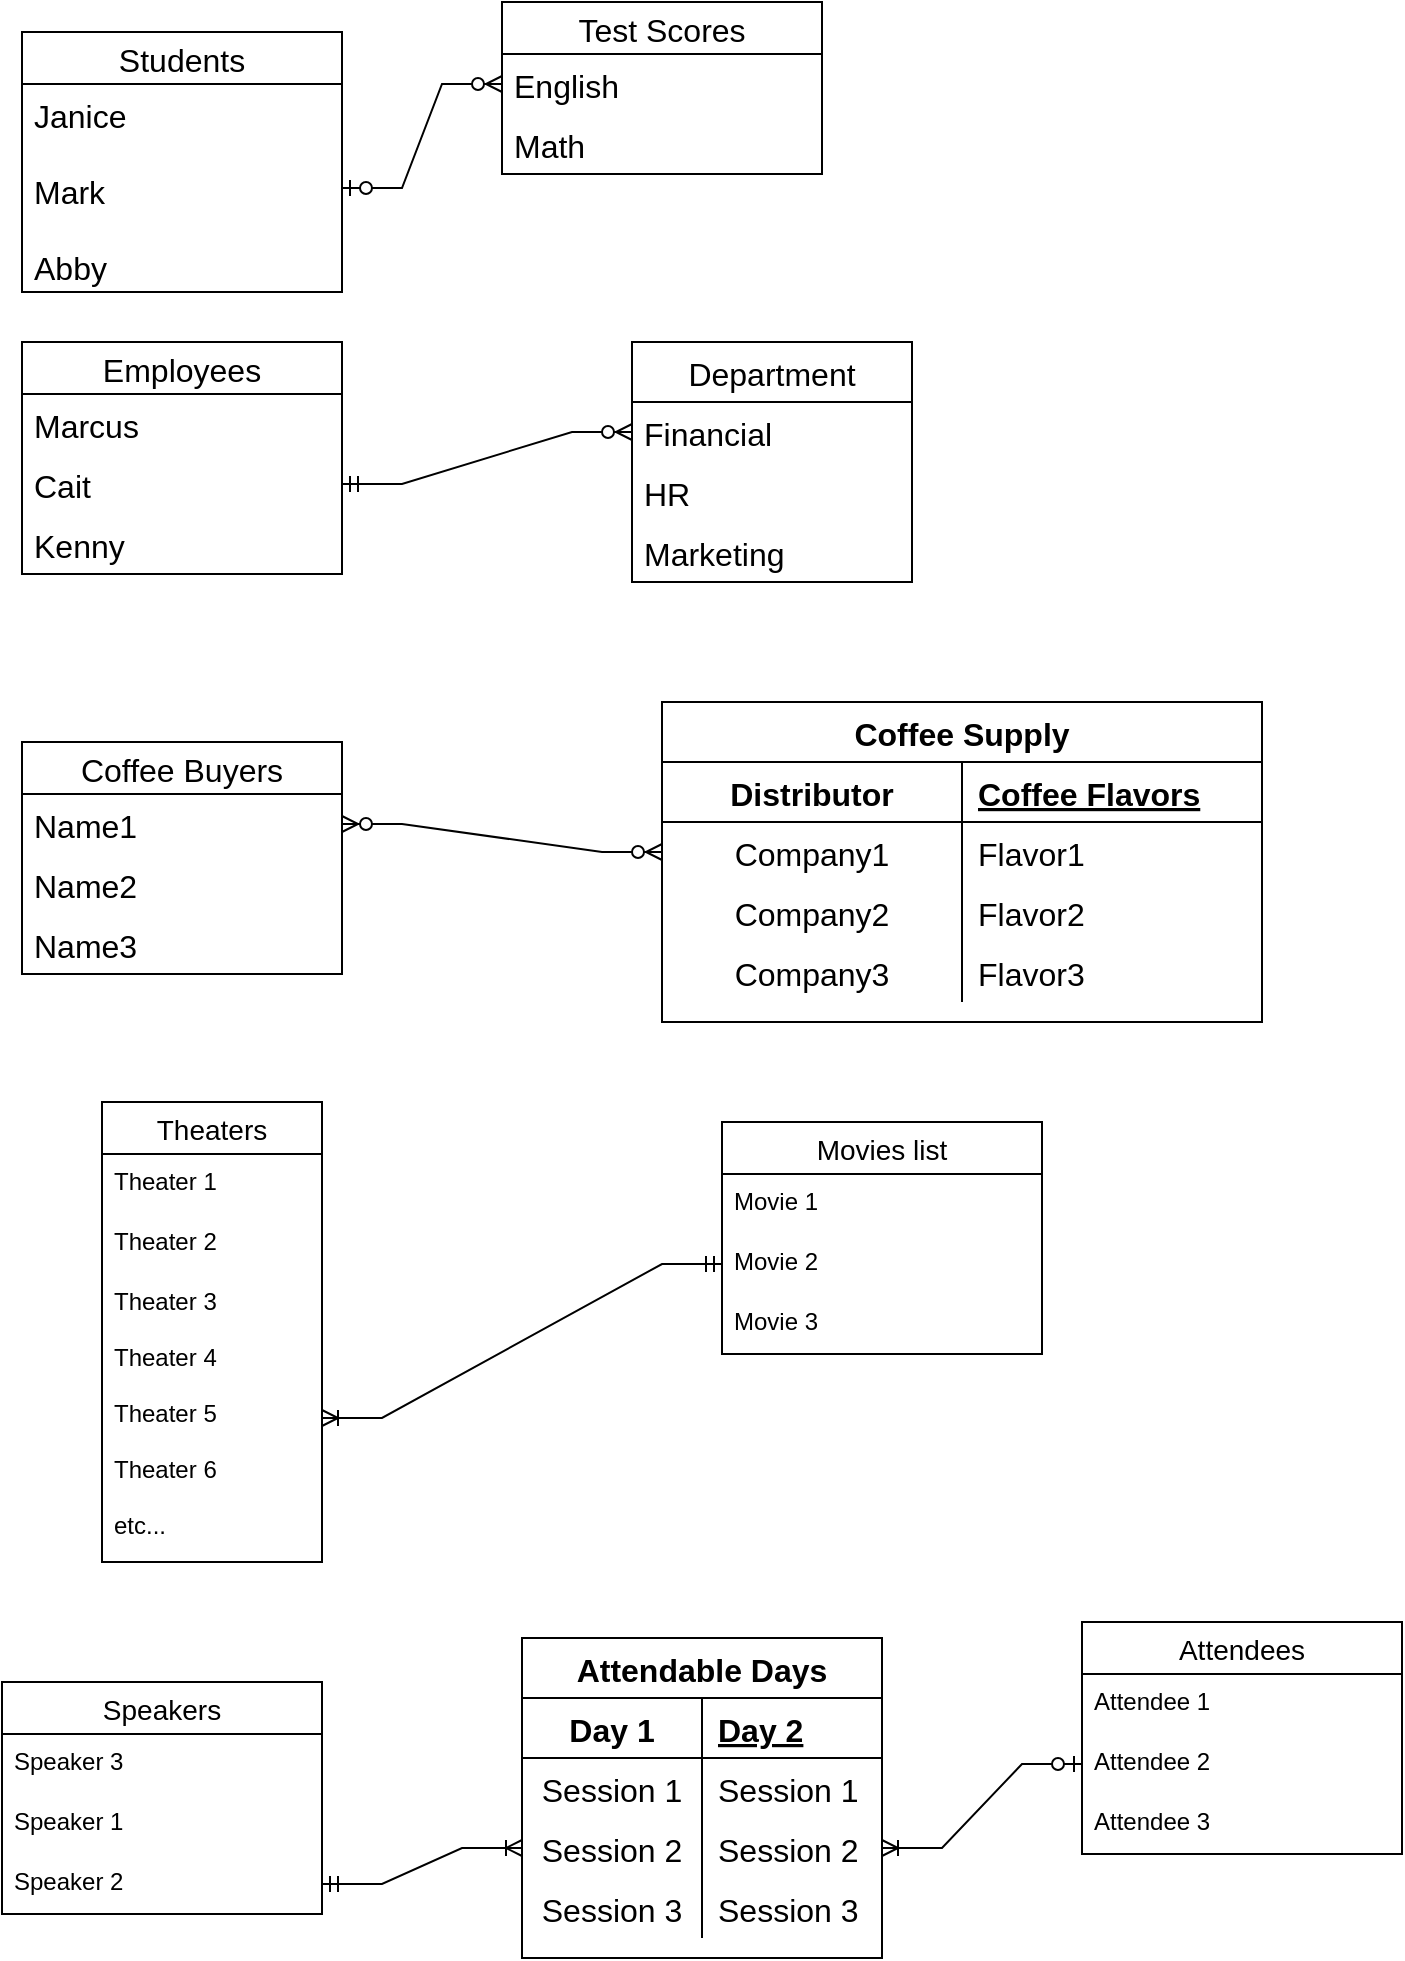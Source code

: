 <mxfile version="16.5.3" type="github">
  <diagram id="GvdOIpJh-mk5zv4Ejudf" name="Page-1">
    <mxGraphModel dx="1381" dy="764" grid="1" gridSize="10" guides="1" tooltips="1" connect="1" arrows="1" fold="1" page="1" pageScale="1" pageWidth="850" pageHeight="1100" math="0" shadow="0">
      <root>
        <mxCell id="0" />
        <mxCell id="1" parent="0" />
        <mxCell id="ffnaEzROpwdeCo4RnH0N-13" value="Department" style="swimlane;fontStyle=0;childLayout=stackLayout;horizontal=1;startSize=30;horizontalStack=0;resizeParent=1;resizeParentMax=0;resizeLast=0;collapsible=1;marginBottom=0;fontSize=16;" vertex="1" parent="1">
          <mxGeometry x="395" y="210" width="140" height="120" as="geometry" />
        </mxCell>
        <mxCell id="ffnaEzROpwdeCo4RnH0N-14" value="Financial" style="text;strokeColor=none;fillColor=none;align=left;verticalAlign=middle;spacingLeft=4;spacingRight=4;overflow=hidden;points=[[0,0.5],[1,0.5]];portConstraint=eastwest;rotatable=0;fontSize=16;" vertex="1" parent="ffnaEzROpwdeCo4RnH0N-13">
          <mxGeometry y="30" width="140" height="30" as="geometry" />
        </mxCell>
        <mxCell id="ffnaEzROpwdeCo4RnH0N-15" value="HR" style="text;strokeColor=none;fillColor=none;align=left;verticalAlign=middle;spacingLeft=4;spacingRight=4;overflow=hidden;points=[[0,0.5],[1,0.5]];portConstraint=eastwest;rotatable=0;fontSize=16;" vertex="1" parent="ffnaEzROpwdeCo4RnH0N-13">
          <mxGeometry y="60" width="140" height="30" as="geometry" />
        </mxCell>
        <mxCell id="ffnaEzROpwdeCo4RnH0N-16" value="Marketing" style="text;strokeColor=none;fillColor=none;align=left;verticalAlign=middle;spacingLeft=4;spacingRight=4;overflow=hidden;points=[[0,0.5],[1,0.5]];portConstraint=eastwest;rotatable=0;fontSize=16;" vertex="1" parent="ffnaEzROpwdeCo4RnH0N-13">
          <mxGeometry y="90" width="140" height="30" as="geometry" />
        </mxCell>
        <mxCell id="ffnaEzROpwdeCo4RnH0N-32" value="Employees" style="swimlane;fontStyle=0;childLayout=stackLayout;horizontal=1;startSize=26;horizontalStack=0;resizeParent=1;resizeParentMax=0;resizeLast=0;collapsible=1;marginBottom=0;align=center;fontSize=16;" vertex="1" parent="1">
          <mxGeometry x="90" y="210" width="160" height="116" as="geometry" />
        </mxCell>
        <mxCell id="ffnaEzROpwdeCo4RnH0N-33" value="Marcus " style="text;strokeColor=none;fillColor=none;spacingLeft=4;spacingRight=4;overflow=hidden;rotatable=0;points=[[0,0.5],[1,0.5]];portConstraint=eastwest;fontSize=16;" vertex="1" parent="ffnaEzROpwdeCo4RnH0N-32">
          <mxGeometry y="26" width="160" height="30" as="geometry" />
        </mxCell>
        <mxCell id="ffnaEzROpwdeCo4RnH0N-34" value="Cait" style="text;strokeColor=none;fillColor=none;spacingLeft=4;spacingRight=4;overflow=hidden;rotatable=0;points=[[0,0.5],[1,0.5]];portConstraint=eastwest;fontSize=16;" vertex="1" parent="ffnaEzROpwdeCo4RnH0N-32">
          <mxGeometry y="56" width="160" height="30" as="geometry" />
        </mxCell>
        <mxCell id="ffnaEzROpwdeCo4RnH0N-35" value="Kenny" style="text;strokeColor=none;fillColor=none;spacingLeft=4;spacingRight=4;overflow=hidden;rotatable=0;points=[[0,0.5],[1,0.5]];portConstraint=eastwest;fontSize=16;" vertex="1" parent="ffnaEzROpwdeCo4RnH0N-32">
          <mxGeometry y="86" width="160" height="30" as="geometry" />
        </mxCell>
        <mxCell id="ffnaEzROpwdeCo4RnH0N-39" value="Students" style="swimlane;fontStyle=0;childLayout=stackLayout;horizontal=1;startSize=26;horizontalStack=0;resizeParent=1;resizeParentMax=0;resizeLast=0;collapsible=1;marginBottom=0;align=center;fontSize=16;" vertex="1" parent="1">
          <mxGeometry x="90" y="55" width="160" height="130" as="geometry">
            <mxRectangle x="70" y="265" width="90" height="26" as="alternateBounds" />
          </mxGeometry>
        </mxCell>
        <mxCell id="ffnaEzROpwdeCo4RnH0N-40" value="Janice&#xa;&#xa;Mark&#xa;&#xa;Abby" style="text;strokeColor=none;fillColor=none;spacingLeft=4;spacingRight=4;overflow=hidden;rotatable=0;points=[[0,0.5],[1,0.5]];portConstraint=eastwest;fontSize=16;" vertex="1" parent="ffnaEzROpwdeCo4RnH0N-39">
          <mxGeometry y="26" width="160" height="104" as="geometry" />
        </mxCell>
        <mxCell id="ffnaEzROpwdeCo4RnH0N-43" value="Test Scores" style="swimlane;fontStyle=0;childLayout=stackLayout;horizontal=1;startSize=26;horizontalStack=0;resizeParent=1;resizeParentMax=0;resizeLast=0;collapsible=1;marginBottom=0;align=center;fontSize=16;" vertex="1" parent="1">
          <mxGeometry x="330" y="40" width="160" height="86" as="geometry" />
        </mxCell>
        <mxCell id="ffnaEzROpwdeCo4RnH0N-44" value="English " style="text;strokeColor=none;fillColor=none;spacingLeft=4;spacingRight=4;overflow=hidden;rotatable=0;points=[[0,0.5],[1,0.5]];portConstraint=eastwest;fontSize=16;" vertex="1" parent="ffnaEzROpwdeCo4RnH0N-43">
          <mxGeometry y="26" width="160" height="30" as="geometry" />
        </mxCell>
        <mxCell id="ffnaEzROpwdeCo4RnH0N-45" value="Math" style="text;strokeColor=none;fillColor=none;spacingLeft=4;spacingRight=4;overflow=hidden;rotatable=0;points=[[0,0.5],[1,0.5]];portConstraint=eastwest;fontSize=16;" vertex="1" parent="ffnaEzROpwdeCo4RnH0N-43">
          <mxGeometry y="56" width="160" height="30" as="geometry" />
        </mxCell>
        <mxCell id="ffnaEzROpwdeCo4RnH0N-48" value="" style="edgeStyle=entityRelationEdgeStyle;fontSize=16;html=1;endArrow=ERzeroToMany;startArrow=ERzeroToOne;rounded=0;exitX=1;exitY=0.5;exitDx=0;exitDy=0;entryX=0;entryY=0.5;entryDx=0;entryDy=0;" edge="1" parent="1" source="ffnaEzROpwdeCo4RnH0N-40" target="ffnaEzROpwdeCo4RnH0N-44">
          <mxGeometry width="100" height="100" relative="1" as="geometry">
            <mxPoint x="250" y="165" as="sourcePoint" />
            <mxPoint x="350" y="65" as="targetPoint" />
          </mxGeometry>
        </mxCell>
        <mxCell id="ffnaEzROpwdeCo4RnH0N-49" value="Coffee Supply" style="shape=table;startSize=30;container=1;collapsible=1;childLayout=tableLayout;fixedRows=1;rowLines=0;fontStyle=1;align=center;resizeLast=1;fontSize=16;" vertex="1" parent="1">
          <mxGeometry x="410" y="390" width="300" height="160" as="geometry" />
        </mxCell>
        <mxCell id="ffnaEzROpwdeCo4RnH0N-50" value="" style="shape=tableRow;horizontal=0;startSize=0;swimlaneHead=0;swimlaneBody=0;fillColor=none;collapsible=0;dropTarget=0;points=[[0,0.5],[1,0.5]];portConstraint=eastwest;top=0;left=0;right=0;bottom=1;fontSize=21;" vertex="1" parent="ffnaEzROpwdeCo4RnH0N-49">
          <mxGeometry y="30" width="300" height="30" as="geometry" />
        </mxCell>
        <mxCell id="ffnaEzROpwdeCo4RnH0N-51" value="Distributor" style="shape=partialRectangle;connectable=0;fillColor=none;top=0;left=0;bottom=0;right=0;fontStyle=1;overflow=hidden;fontSize=16;" vertex="1" parent="ffnaEzROpwdeCo4RnH0N-50">
          <mxGeometry width="150" height="30" as="geometry">
            <mxRectangle width="150" height="30" as="alternateBounds" />
          </mxGeometry>
        </mxCell>
        <mxCell id="ffnaEzROpwdeCo4RnH0N-52" value="Coffee Flavors" style="shape=partialRectangle;connectable=0;fillColor=none;top=0;left=0;bottom=0;right=0;align=left;spacingLeft=6;fontStyle=5;overflow=hidden;fontSize=16;" vertex="1" parent="ffnaEzROpwdeCo4RnH0N-50">
          <mxGeometry x="150" width="150" height="30" as="geometry">
            <mxRectangle width="150" height="30" as="alternateBounds" />
          </mxGeometry>
        </mxCell>
        <mxCell id="ffnaEzROpwdeCo4RnH0N-53" value="" style="shape=tableRow;horizontal=0;startSize=0;swimlaneHead=0;swimlaneBody=0;fillColor=none;collapsible=0;dropTarget=0;points=[[0,0.5],[1,0.5]];portConstraint=eastwest;top=0;left=0;right=0;bottom=0;fontSize=21;" vertex="1" parent="ffnaEzROpwdeCo4RnH0N-49">
          <mxGeometry y="60" width="300" height="30" as="geometry" />
        </mxCell>
        <mxCell id="ffnaEzROpwdeCo4RnH0N-54" value="Company1" style="shape=partialRectangle;connectable=0;fillColor=none;top=0;left=0;bottom=0;right=0;editable=1;overflow=hidden;fontSize=16;" vertex="1" parent="ffnaEzROpwdeCo4RnH0N-53">
          <mxGeometry width="150" height="30" as="geometry">
            <mxRectangle width="150" height="30" as="alternateBounds" />
          </mxGeometry>
        </mxCell>
        <mxCell id="ffnaEzROpwdeCo4RnH0N-55" value="Flavor1" style="shape=partialRectangle;connectable=0;fillColor=none;top=0;left=0;bottom=0;right=0;align=left;spacingLeft=6;overflow=hidden;fontSize=16;" vertex="1" parent="ffnaEzROpwdeCo4RnH0N-53">
          <mxGeometry x="150" width="150" height="30" as="geometry">
            <mxRectangle width="150" height="30" as="alternateBounds" />
          </mxGeometry>
        </mxCell>
        <mxCell id="ffnaEzROpwdeCo4RnH0N-56" value="" style="shape=tableRow;horizontal=0;startSize=0;swimlaneHead=0;swimlaneBody=0;fillColor=none;collapsible=0;dropTarget=0;points=[[0,0.5],[1,0.5]];portConstraint=eastwest;top=0;left=0;right=0;bottom=0;fontSize=21;" vertex="1" parent="ffnaEzROpwdeCo4RnH0N-49">
          <mxGeometry y="90" width="300" height="30" as="geometry" />
        </mxCell>
        <mxCell id="ffnaEzROpwdeCo4RnH0N-57" value="Company2" style="shape=partialRectangle;connectable=0;fillColor=none;top=0;left=0;bottom=0;right=0;editable=1;overflow=hidden;fontSize=16;" vertex="1" parent="ffnaEzROpwdeCo4RnH0N-56">
          <mxGeometry width="150" height="30" as="geometry">
            <mxRectangle width="150" height="30" as="alternateBounds" />
          </mxGeometry>
        </mxCell>
        <mxCell id="ffnaEzROpwdeCo4RnH0N-58" value="Flavor2" style="shape=partialRectangle;connectable=0;fillColor=none;top=0;left=0;bottom=0;right=0;align=left;spacingLeft=6;overflow=hidden;fontSize=16;" vertex="1" parent="ffnaEzROpwdeCo4RnH0N-56">
          <mxGeometry x="150" width="150" height="30" as="geometry">
            <mxRectangle width="150" height="30" as="alternateBounds" />
          </mxGeometry>
        </mxCell>
        <mxCell id="ffnaEzROpwdeCo4RnH0N-59" value="" style="shape=tableRow;horizontal=0;startSize=0;swimlaneHead=0;swimlaneBody=0;fillColor=none;collapsible=0;dropTarget=0;points=[[0,0.5],[1,0.5]];portConstraint=eastwest;top=0;left=0;right=0;bottom=0;fontSize=21;" vertex="1" parent="ffnaEzROpwdeCo4RnH0N-49">
          <mxGeometry y="120" width="300" height="30" as="geometry" />
        </mxCell>
        <mxCell id="ffnaEzROpwdeCo4RnH0N-60" value="Company3" style="shape=partialRectangle;connectable=0;fillColor=none;top=0;left=0;bottom=0;right=0;editable=1;overflow=hidden;fontSize=16;" vertex="1" parent="ffnaEzROpwdeCo4RnH0N-59">
          <mxGeometry width="150" height="30" as="geometry">
            <mxRectangle width="150" height="30" as="alternateBounds" />
          </mxGeometry>
        </mxCell>
        <mxCell id="ffnaEzROpwdeCo4RnH0N-61" value="Flavor3" style="shape=partialRectangle;connectable=0;fillColor=none;top=0;left=0;bottom=0;right=0;align=left;spacingLeft=6;overflow=hidden;fontSize=16;" vertex="1" parent="ffnaEzROpwdeCo4RnH0N-59">
          <mxGeometry x="150" width="150" height="30" as="geometry">
            <mxRectangle width="150" height="30" as="alternateBounds" />
          </mxGeometry>
        </mxCell>
        <mxCell id="ffnaEzROpwdeCo4RnH0N-62" value="" style="edgeStyle=entityRelationEdgeStyle;fontSize=12;html=1;endArrow=ERzeroToMany;endFill=1;startArrow=ERzeroToMany;rounded=0;entryX=0;entryY=0.5;entryDx=0;entryDy=0;exitX=1;exitY=0.5;exitDx=0;exitDy=0;" edge="1" parent="1" source="ffnaEzROpwdeCo4RnH0N-64" target="ffnaEzROpwdeCo4RnH0N-53">
          <mxGeometry width="100" height="100" relative="1" as="geometry">
            <mxPoint x="250" y="500" as="sourcePoint" />
            <mxPoint x="350" y="400" as="targetPoint" />
          </mxGeometry>
        </mxCell>
        <mxCell id="ffnaEzROpwdeCo4RnH0N-63" value="Coffee Buyers" style="swimlane;fontStyle=0;childLayout=stackLayout;horizontal=1;startSize=26;horizontalStack=0;resizeParent=1;resizeParentMax=0;resizeLast=0;collapsible=1;marginBottom=0;align=center;fontSize=16;" vertex="1" parent="1">
          <mxGeometry x="90" y="410" width="160" height="116" as="geometry" />
        </mxCell>
        <mxCell id="ffnaEzROpwdeCo4RnH0N-64" value="Name1" style="text;strokeColor=none;fillColor=none;spacingLeft=4;spacingRight=4;overflow=hidden;rotatable=0;points=[[0,0.5],[1,0.5]];portConstraint=eastwest;fontSize=16;" vertex="1" parent="ffnaEzROpwdeCo4RnH0N-63">
          <mxGeometry y="26" width="160" height="30" as="geometry" />
        </mxCell>
        <mxCell id="ffnaEzROpwdeCo4RnH0N-65" value="Name2" style="text;strokeColor=none;fillColor=none;spacingLeft=4;spacingRight=4;overflow=hidden;rotatable=0;points=[[0,0.5],[1,0.5]];portConstraint=eastwest;fontSize=16;" vertex="1" parent="ffnaEzROpwdeCo4RnH0N-63">
          <mxGeometry y="56" width="160" height="30" as="geometry" />
        </mxCell>
        <mxCell id="ffnaEzROpwdeCo4RnH0N-66" value="Name3" style="text;strokeColor=none;fillColor=none;spacingLeft=4;spacingRight=4;overflow=hidden;rotatable=0;points=[[0,0.5],[1,0.5]];portConstraint=eastwest;fontSize=16;" vertex="1" parent="ffnaEzROpwdeCo4RnH0N-63">
          <mxGeometry y="86" width="160" height="30" as="geometry" />
        </mxCell>
        <mxCell id="ffnaEzROpwdeCo4RnH0N-69" value="" style="edgeStyle=entityRelationEdgeStyle;fontSize=12;html=1;endArrow=ERzeroToMany;startArrow=ERmandOne;rounded=0;entryX=0;entryY=0.5;entryDx=0;entryDy=0;exitX=1;exitY=0.5;exitDx=0;exitDy=0;" edge="1" parent="1" source="ffnaEzROpwdeCo4RnH0N-34" target="ffnaEzROpwdeCo4RnH0N-14">
          <mxGeometry width="100" height="100" relative="1" as="geometry">
            <mxPoint x="290" y="340" as="sourcePoint" />
            <mxPoint x="390" y="240" as="targetPoint" />
          </mxGeometry>
        </mxCell>
        <mxCell id="ffnaEzROpwdeCo4RnH0N-95" value="Attendable Days" style="shape=table;startSize=30;container=1;collapsible=1;childLayout=tableLayout;fixedRows=1;rowLines=0;fontStyle=1;align=center;resizeLast=1;fontSize=16;" vertex="1" parent="1">
          <mxGeometry x="340" y="858" width="180" height="160" as="geometry" />
        </mxCell>
        <mxCell id="ffnaEzROpwdeCo4RnH0N-96" value="" style="shape=tableRow;horizontal=0;startSize=0;swimlaneHead=0;swimlaneBody=0;fillColor=none;collapsible=0;dropTarget=0;points=[[0,0.5],[1,0.5]];portConstraint=eastwest;top=0;left=0;right=0;bottom=1;fontSize=16;" vertex="1" parent="ffnaEzROpwdeCo4RnH0N-95">
          <mxGeometry y="30" width="180" height="30" as="geometry" />
        </mxCell>
        <mxCell id="ffnaEzROpwdeCo4RnH0N-97" value="Day 1" style="shape=partialRectangle;connectable=0;fillColor=none;top=0;left=0;bottom=0;right=0;fontStyle=1;overflow=hidden;fontSize=16;" vertex="1" parent="ffnaEzROpwdeCo4RnH0N-96">
          <mxGeometry width="90" height="30" as="geometry">
            <mxRectangle width="90" height="30" as="alternateBounds" />
          </mxGeometry>
        </mxCell>
        <mxCell id="ffnaEzROpwdeCo4RnH0N-98" value="Day 2" style="shape=partialRectangle;connectable=0;fillColor=none;top=0;left=0;bottom=0;right=0;align=left;spacingLeft=6;fontStyle=5;overflow=hidden;fontSize=16;" vertex="1" parent="ffnaEzROpwdeCo4RnH0N-96">
          <mxGeometry x="90" width="90" height="30" as="geometry">
            <mxRectangle width="90" height="30" as="alternateBounds" />
          </mxGeometry>
        </mxCell>
        <mxCell id="ffnaEzROpwdeCo4RnH0N-99" value="" style="shape=tableRow;horizontal=0;startSize=0;swimlaneHead=0;swimlaneBody=0;fillColor=none;collapsible=0;dropTarget=0;points=[[0,0.5],[1,0.5]];portConstraint=eastwest;top=0;left=0;right=0;bottom=0;fontSize=16;" vertex="1" parent="ffnaEzROpwdeCo4RnH0N-95">
          <mxGeometry y="60" width="180" height="30" as="geometry" />
        </mxCell>
        <mxCell id="ffnaEzROpwdeCo4RnH0N-100" value="Session 1" style="shape=partialRectangle;connectable=0;fillColor=none;top=0;left=0;bottom=0;right=0;editable=1;overflow=hidden;fontSize=16;" vertex="1" parent="ffnaEzROpwdeCo4RnH0N-99">
          <mxGeometry width="90" height="30" as="geometry">
            <mxRectangle width="90" height="30" as="alternateBounds" />
          </mxGeometry>
        </mxCell>
        <mxCell id="ffnaEzROpwdeCo4RnH0N-101" value="Session 1" style="shape=partialRectangle;connectable=0;fillColor=none;top=0;left=0;bottom=0;right=0;align=left;spacingLeft=6;overflow=hidden;fontSize=16;" vertex="1" parent="ffnaEzROpwdeCo4RnH0N-99">
          <mxGeometry x="90" width="90" height="30" as="geometry">
            <mxRectangle width="90" height="30" as="alternateBounds" />
          </mxGeometry>
        </mxCell>
        <mxCell id="ffnaEzROpwdeCo4RnH0N-102" value="" style="shape=tableRow;horizontal=0;startSize=0;swimlaneHead=0;swimlaneBody=0;fillColor=none;collapsible=0;dropTarget=0;points=[[0,0.5],[1,0.5]];portConstraint=eastwest;top=0;left=0;right=0;bottom=0;fontSize=16;" vertex="1" parent="ffnaEzROpwdeCo4RnH0N-95">
          <mxGeometry y="90" width="180" height="30" as="geometry" />
        </mxCell>
        <mxCell id="ffnaEzROpwdeCo4RnH0N-103" value="Session 2" style="shape=partialRectangle;connectable=0;fillColor=none;top=0;left=0;bottom=0;right=0;editable=1;overflow=hidden;fontSize=16;" vertex="1" parent="ffnaEzROpwdeCo4RnH0N-102">
          <mxGeometry width="90" height="30" as="geometry">
            <mxRectangle width="90" height="30" as="alternateBounds" />
          </mxGeometry>
        </mxCell>
        <mxCell id="ffnaEzROpwdeCo4RnH0N-104" value="Session 2" style="shape=partialRectangle;connectable=0;fillColor=none;top=0;left=0;bottom=0;right=0;align=left;spacingLeft=6;overflow=hidden;fontSize=16;" vertex="1" parent="ffnaEzROpwdeCo4RnH0N-102">
          <mxGeometry x="90" width="90" height="30" as="geometry">
            <mxRectangle width="90" height="30" as="alternateBounds" />
          </mxGeometry>
        </mxCell>
        <mxCell id="ffnaEzROpwdeCo4RnH0N-105" value="" style="shape=tableRow;horizontal=0;startSize=0;swimlaneHead=0;swimlaneBody=0;fillColor=none;collapsible=0;dropTarget=0;points=[[0,0.5],[1,0.5]];portConstraint=eastwest;top=0;left=0;right=0;bottom=0;fontSize=16;" vertex="1" parent="ffnaEzROpwdeCo4RnH0N-95">
          <mxGeometry y="120" width="180" height="30" as="geometry" />
        </mxCell>
        <mxCell id="ffnaEzROpwdeCo4RnH0N-106" value="Session 3" style="shape=partialRectangle;connectable=0;fillColor=none;top=0;left=0;bottom=0;right=0;editable=1;overflow=hidden;fontSize=16;" vertex="1" parent="ffnaEzROpwdeCo4RnH0N-105">
          <mxGeometry width="90" height="30" as="geometry">
            <mxRectangle width="90" height="30" as="alternateBounds" />
          </mxGeometry>
        </mxCell>
        <mxCell id="ffnaEzROpwdeCo4RnH0N-107" value="Session 3" style="shape=partialRectangle;connectable=0;fillColor=none;top=0;left=0;bottom=0;right=0;align=left;spacingLeft=6;overflow=hidden;fontSize=16;" vertex="1" parent="ffnaEzROpwdeCo4RnH0N-105">
          <mxGeometry x="90" width="90" height="30" as="geometry">
            <mxRectangle width="90" height="30" as="alternateBounds" />
          </mxGeometry>
        </mxCell>
        <mxCell id="ffnaEzROpwdeCo4RnH0N-110" value="Speakers" style="swimlane;fontStyle=0;childLayout=stackLayout;horizontal=1;startSize=26;horizontalStack=0;resizeParent=1;resizeParentMax=0;resizeLast=0;collapsible=1;marginBottom=0;align=center;fontSize=14;" vertex="1" parent="1">
          <mxGeometry x="80" y="880" width="160" height="116" as="geometry" />
        </mxCell>
        <mxCell id="ffnaEzROpwdeCo4RnH0N-113" value="Speaker 3" style="text;strokeColor=none;fillColor=none;spacingLeft=4;spacingRight=4;overflow=hidden;rotatable=0;points=[[0,0.5],[1,0.5]];portConstraint=eastwest;fontSize=12;" vertex="1" parent="ffnaEzROpwdeCo4RnH0N-110">
          <mxGeometry y="26" width="160" height="30" as="geometry" />
        </mxCell>
        <mxCell id="ffnaEzROpwdeCo4RnH0N-111" value="Speaker 1 " style="text;strokeColor=none;fillColor=none;spacingLeft=4;spacingRight=4;overflow=hidden;rotatable=0;points=[[0,0.5],[1,0.5]];portConstraint=eastwest;fontSize=12;" vertex="1" parent="ffnaEzROpwdeCo4RnH0N-110">
          <mxGeometry y="56" width="160" height="30" as="geometry" />
        </mxCell>
        <mxCell id="ffnaEzROpwdeCo4RnH0N-112" value="Speaker 2" style="text;strokeColor=none;fillColor=none;spacingLeft=4;spacingRight=4;overflow=hidden;rotatable=0;points=[[0,0.5],[1,0.5]];portConstraint=eastwest;fontSize=12;" vertex="1" parent="ffnaEzROpwdeCo4RnH0N-110">
          <mxGeometry y="86" width="160" height="30" as="geometry" />
        </mxCell>
        <mxCell id="ffnaEzROpwdeCo4RnH0N-114" value="Attendees" style="swimlane;fontStyle=0;childLayout=stackLayout;horizontal=1;startSize=26;horizontalStack=0;resizeParent=1;resizeParentMax=0;resizeLast=0;collapsible=1;marginBottom=0;align=center;fontSize=14;" vertex="1" parent="1">
          <mxGeometry x="620" y="850" width="160" height="116" as="geometry" />
        </mxCell>
        <mxCell id="ffnaEzROpwdeCo4RnH0N-115" value="Attendee 1" style="text;strokeColor=none;fillColor=none;spacingLeft=4;spacingRight=4;overflow=hidden;rotatable=0;points=[[0,0.5],[1,0.5]];portConstraint=eastwest;fontSize=12;" vertex="1" parent="ffnaEzROpwdeCo4RnH0N-114">
          <mxGeometry y="26" width="160" height="30" as="geometry" />
        </mxCell>
        <mxCell id="ffnaEzROpwdeCo4RnH0N-116" value="Attendee 2" style="text;strokeColor=none;fillColor=none;spacingLeft=4;spacingRight=4;overflow=hidden;rotatable=0;points=[[0,0.5],[1,0.5]];portConstraint=eastwest;fontSize=12;" vertex="1" parent="ffnaEzROpwdeCo4RnH0N-114">
          <mxGeometry y="56" width="160" height="30" as="geometry" />
        </mxCell>
        <mxCell id="ffnaEzROpwdeCo4RnH0N-117" value="Attendee 3" style="text;strokeColor=none;fillColor=none;spacingLeft=4;spacingRight=4;overflow=hidden;rotatable=0;points=[[0,0.5],[1,0.5]];portConstraint=eastwest;fontSize=12;" vertex="1" parent="ffnaEzROpwdeCo4RnH0N-114">
          <mxGeometry y="86" width="160" height="30" as="geometry" />
        </mxCell>
        <mxCell id="ffnaEzROpwdeCo4RnH0N-135" value="" style="edgeStyle=entityRelationEdgeStyle;fontSize=12;html=1;endArrow=ERoneToMany;startArrow=ERmandOne;rounded=0;exitX=1;exitY=0.5;exitDx=0;exitDy=0;entryX=0;entryY=0.5;entryDx=0;entryDy=0;" edge="1" parent="1" source="ffnaEzROpwdeCo4RnH0N-112" target="ffnaEzROpwdeCo4RnH0N-102">
          <mxGeometry width="100" height="100" relative="1" as="geometry">
            <mxPoint x="240" y="1116" as="sourcePoint" />
            <mxPoint x="340" y="1016" as="targetPoint" />
          </mxGeometry>
        </mxCell>
        <mxCell id="ffnaEzROpwdeCo4RnH0N-136" value="Theaters" style="swimlane;fontStyle=0;childLayout=stackLayout;horizontal=1;startSize=26;horizontalStack=0;resizeParent=1;resizeParentMax=0;resizeLast=0;collapsible=1;marginBottom=0;align=center;fontSize=14;" vertex="1" parent="1">
          <mxGeometry x="130" y="590" width="110" height="230" as="geometry">
            <mxRectangle x="340" y="630" width="90" height="26" as="alternateBounds" />
          </mxGeometry>
        </mxCell>
        <mxCell id="ffnaEzROpwdeCo4RnH0N-137" value="Theater 1 " style="text;strokeColor=none;fillColor=none;spacingLeft=4;spacingRight=4;overflow=hidden;rotatable=0;points=[[0,0.5],[1,0.5]];portConstraint=eastwest;fontSize=12;" vertex="1" parent="ffnaEzROpwdeCo4RnH0N-136">
          <mxGeometry y="26" width="110" height="30" as="geometry" />
        </mxCell>
        <mxCell id="ffnaEzROpwdeCo4RnH0N-138" value="Theater 2" style="text;strokeColor=none;fillColor=none;spacingLeft=4;spacingRight=4;overflow=hidden;rotatable=0;points=[[0,0.5],[1,0.5]];portConstraint=eastwest;fontSize=12;" vertex="1" parent="ffnaEzROpwdeCo4RnH0N-136">
          <mxGeometry y="56" width="110" height="30" as="geometry" />
        </mxCell>
        <mxCell id="ffnaEzROpwdeCo4RnH0N-139" value="Theater 3&#xa;&#xa;Theater 4&#xa;&#xa;Theater 5&#xa;&#xa;Theater 6&#xa;&#xa;etc..." style="text;strokeColor=none;fillColor=none;spacingLeft=4;spacingRight=4;overflow=hidden;rotatable=0;points=[[0,0.5],[1,0.5]];portConstraint=eastwest;fontSize=12;" vertex="1" parent="ffnaEzROpwdeCo4RnH0N-136">
          <mxGeometry y="86" width="110" height="144" as="geometry" />
        </mxCell>
        <mxCell id="ffnaEzROpwdeCo4RnH0N-142" value="" style="edgeStyle=entityRelationEdgeStyle;fontSize=12;html=1;endArrow=ERoneToMany;startArrow=ERmandOne;rounded=0;entryX=1;entryY=0.5;entryDx=0;entryDy=0;exitX=0;exitY=0.5;exitDx=0;exitDy=0;" edge="1" parent="1" source="ffnaEzROpwdeCo4RnH0N-145" target="ffnaEzROpwdeCo4RnH0N-139">
          <mxGeometry width="100" height="100" relative="1" as="geometry">
            <mxPoint x="340" y="760" as="sourcePoint" />
            <mxPoint x="550" y="760" as="targetPoint" />
          </mxGeometry>
        </mxCell>
        <mxCell id="ffnaEzROpwdeCo4RnH0N-143" value="Movies list" style="swimlane;fontStyle=0;childLayout=stackLayout;horizontal=1;startSize=26;horizontalStack=0;resizeParent=1;resizeParentMax=0;resizeLast=0;collapsible=1;marginBottom=0;align=center;fontSize=14;" vertex="1" parent="1">
          <mxGeometry x="440" y="600" width="160" height="116" as="geometry" />
        </mxCell>
        <mxCell id="ffnaEzROpwdeCo4RnH0N-144" value="Movie 1" style="text;strokeColor=none;fillColor=none;spacingLeft=4;spacingRight=4;overflow=hidden;rotatable=0;points=[[0,0.5],[1,0.5]];portConstraint=eastwest;fontSize=12;" vertex="1" parent="ffnaEzROpwdeCo4RnH0N-143">
          <mxGeometry y="26" width="160" height="30" as="geometry" />
        </mxCell>
        <mxCell id="ffnaEzROpwdeCo4RnH0N-145" value="Movie 2" style="text;strokeColor=none;fillColor=none;spacingLeft=4;spacingRight=4;overflow=hidden;rotatable=0;points=[[0,0.5],[1,0.5]];portConstraint=eastwest;fontSize=12;" vertex="1" parent="ffnaEzROpwdeCo4RnH0N-143">
          <mxGeometry y="56" width="160" height="30" as="geometry" />
        </mxCell>
        <mxCell id="ffnaEzROpwdeCo4RnH0N-146" value="Movie 3" style="text;strokeColor=none;fillColor=none;spacingLeft=4;spacingRight=4;overflow=hidden;rotatable=0;points=[[0,0.5],[1,0.5]];portConstraint=eastwest;fontSize=12;" vertex="1" parent="ffnaEzROpwdeCo4RnH0N-143">
          <mxGeometry y="86" width="160" height="30" as="geometry" />
        </mxCell>
        <mxCell id="ffnaEzROpwdeCo4RnH0N-147" value="" style="edgeStyle=entityRelationEdgeStyle;fontSize=12;html=1;endArrow=ERoneToMany;startArrow=ERzeroToOne;rounded=0;entryX=1;entryY=0.5;entryDx=0;entryDy=0;exitX=0;exitY=0.5;exitDx=0;exitDy=0;" edge="1" parent="1" source="ffnaEzROpwdeCo4RnH0N-116" target="ffnaEzROpwdeCo4RnH0N-102">
          <mxGeometry width="100" height="100" relative="1" as="geometry">
            <mxPoint x="540" y="1060" as="sourcePoint" />
            <mxPoint x="640" y="960" as="targetPoint" />
          </mxGeometry>
        </mxCell>
      </root>
    </mxGraphModel>
  </diagram>
</mxfile>
